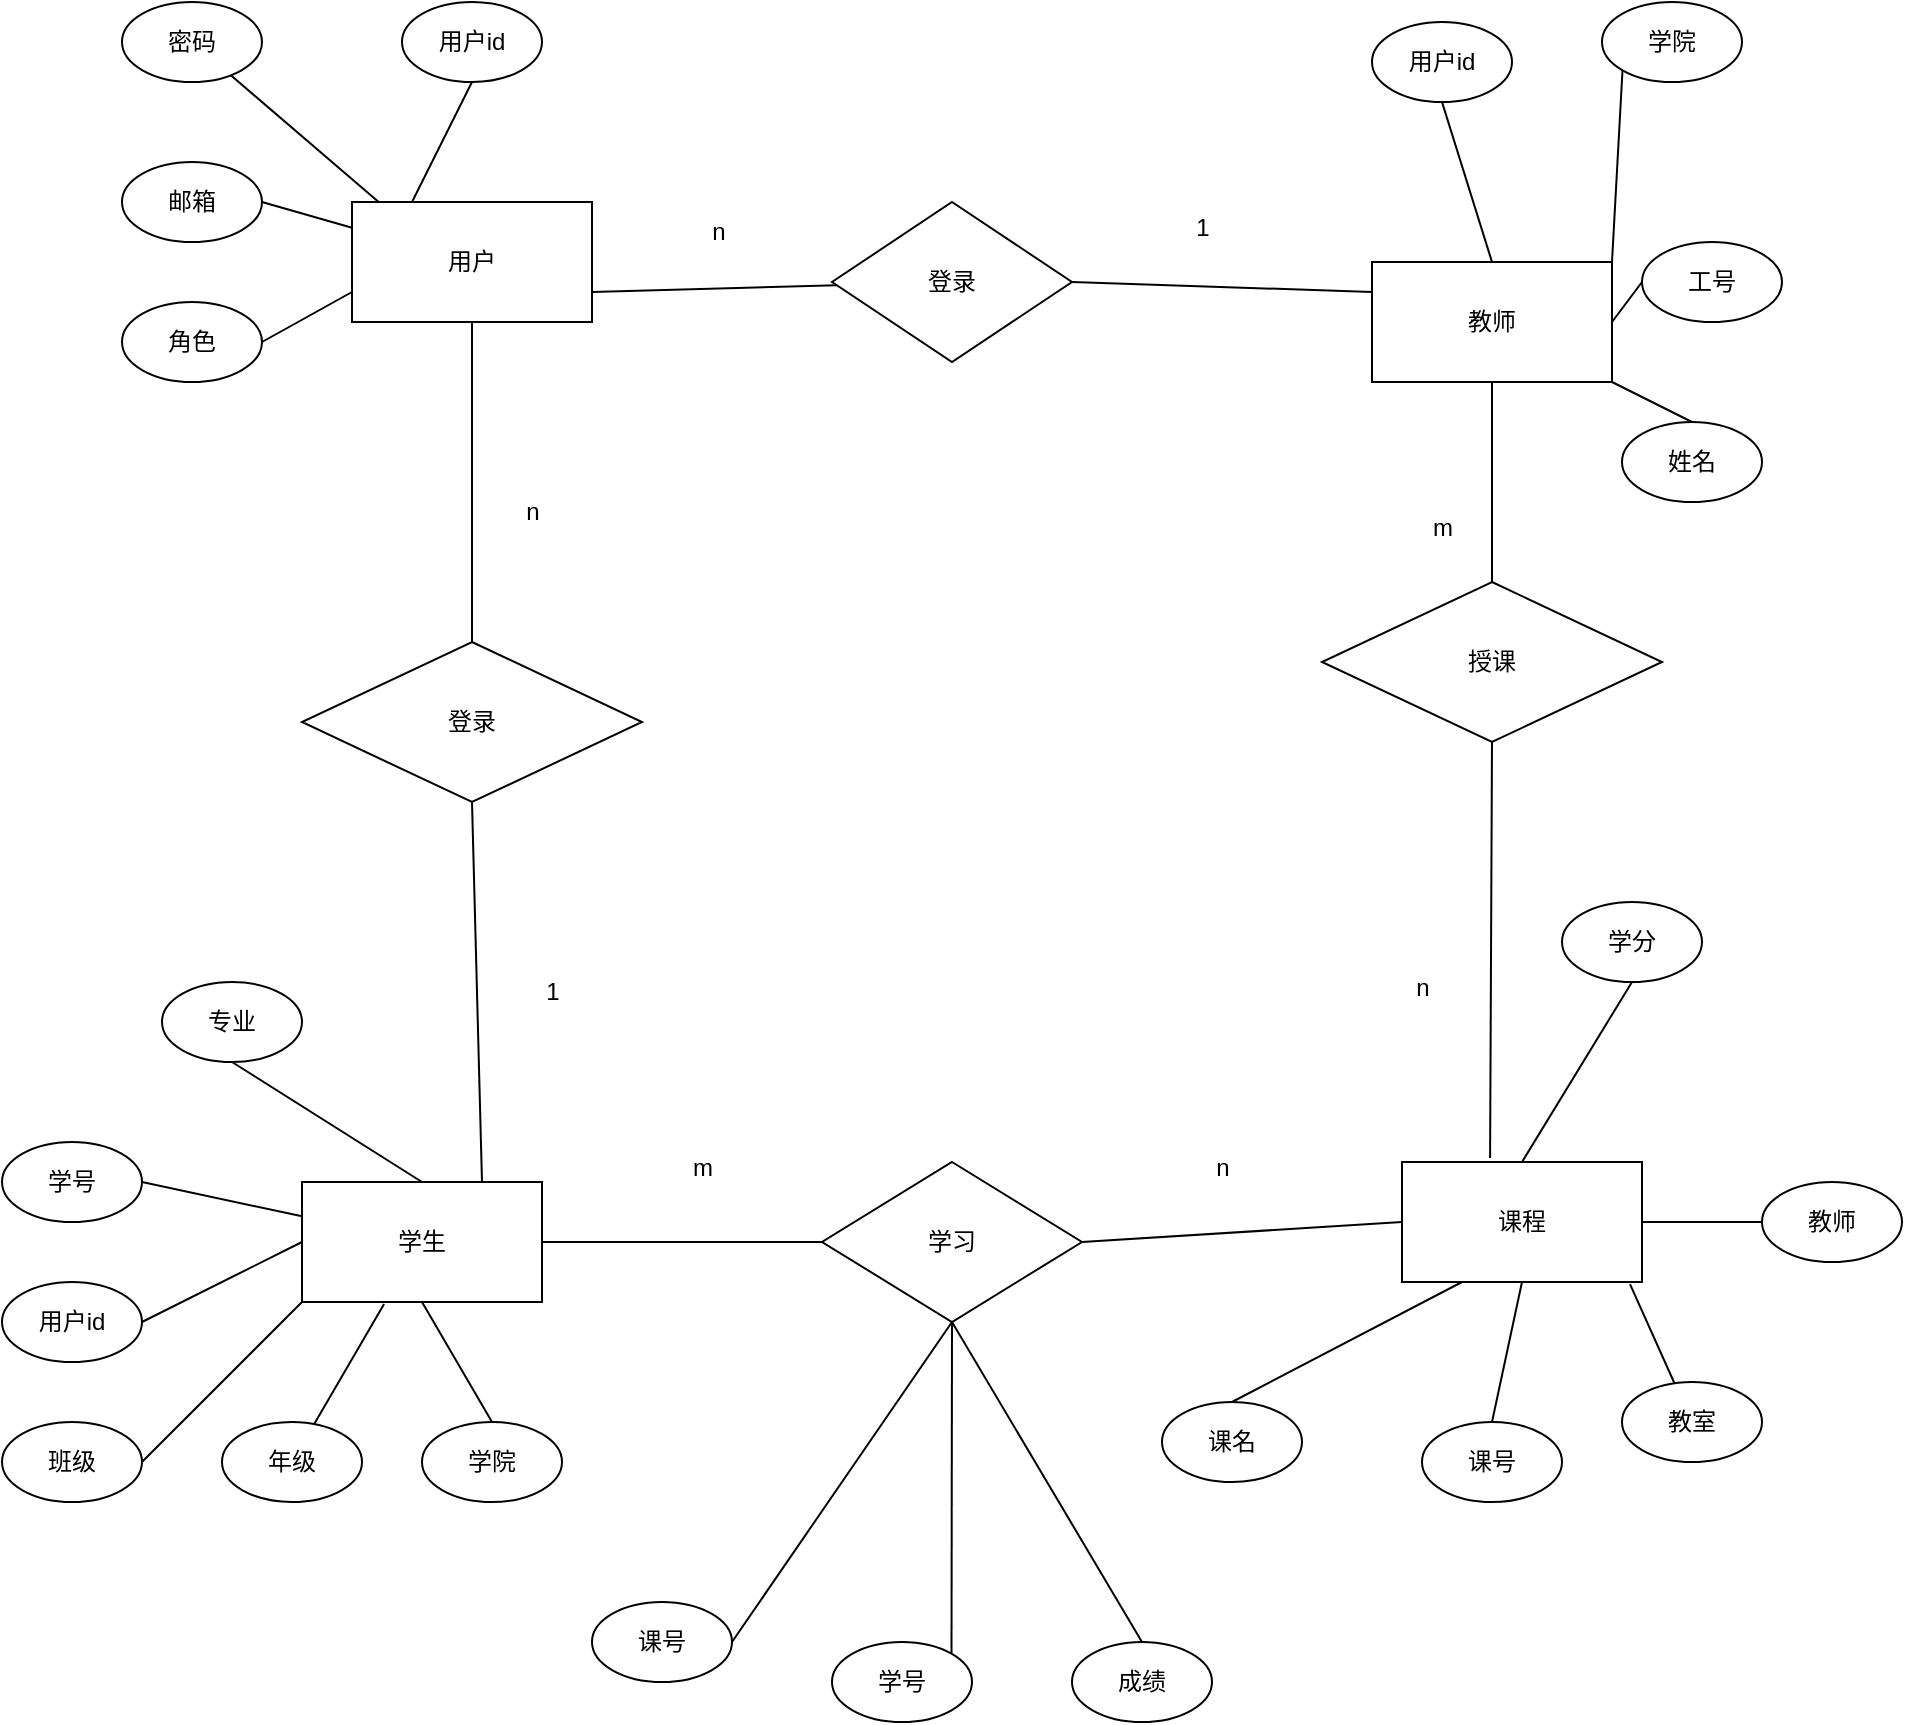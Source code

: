 <mxfile version="25.0.1">
  <diagram id="R2lEEEUBdFMjLlhIrx00" name="Page-1">
    <mxGraphModel dx="998" dy="512" grid="1" gridSize="10" guides="1" tooltips="1" connect="1" arrows="1" fold="1" page="1" pageScale="1" pageWidth="850" pageHeight="1100" math="0" shadow="0" extFonts="Permanent Marker^https://fonts.googleapis.com/css?family=Permanent+Marker">
      <root>
        <mxCell id="0" />
        <mxCell id="1" parent="0" />
        <mxCell id="oAK_HV90tDnHiXtGMGlE-3" value="密码" style="ellipse;whiteSpace=wrap;html=1;" parent="1" vertex="1">
          <mxGeometry x="90" y="240" width="70" height="40" as="geometry" />
        </mxCell>
        <mxCell id="oAK_HV90tDnHiXtGMGlE-6" value="用户id" style="ellipse;whiteSpace=wrap;html=1;" parent="1" vertex="1">
          <mxGeometry x="230" y="240" width="70" height="40" as="geometry" />
        </mxCell>
        <mxCell id="oAK_HV90tDnHiXtGMGlE-7" value="邮箱" style="ellipse;whiteSpace=wrap;html=1;" parent="1" vertex="1">
          <mxGeometry x="90" y="320" width="70" height="40" as="geometry" />
        </mxCell>
        <mxCell id="oAK_HV90tDnHiXtGMGlE-8" value="角色" style="ellipse;whiteSpace=wrap;html=1;" parent="1" vertex="1">
          <mxGeometry x="90" y="390" width="70" height="40" as="geometry" />
        </mxCell>
        <mxCell id="oAK_HV90tDnHiXtGMGlE-18" value="" style="endArrow=none;html=1;rounded=0;fontSize=12;startSize=8;endSize=8;curved=1;exitX=1;exitY=0.5;exitDx=0;exitDy=0;entryX=0;entryY=0.75;entryDx=0;entryDy=0;" parent="1" source="oAK_HV90tDnHiXtGMGlE-8" target="oAK_HV90tDnHiXtGMGlE-2" edge="1">
          <mxGeometry width="50" height="50" relative="1" as="geometry">
            <mxPoint x="220" y="430" as="sourcePoint" />
            <mxPoint x="270" y="380" as="targetPoint" />
          </mxGeometry>
        </mxCell>
        <mxCell id="oAK_HV90tDnHiXtGMGlE-19" value="" style="endArrow=none;html=1;rounded=0;fontSize=12;startSize=8;endSize=8;curved=1;exitX=1;exitY=0.5;exitDx=0;exitDy=0;" parent="1" source="oAK_HV90tDnHiXtGMGlE-2" edge="1">
          <mxGeometry width="50" height="50" relative="1" as="geometry">
            <mxPoint x="220" y="430" as="sourcePoint" />
            <mxPoint x="270" y="380" as="targetPoint" />
          </mxGeometry>
        </mxCell>
        <mxCell id="oAK_HV90tDnHiXtGMGlE-20" value="" style="endArrow=none;html=1;rounded=0;fontSize=12;startSize=8;endSize=8;curved=1;" parent="1" source="oAK_HV90tDnHiXtGMGlE-3" edge="1">
          <mxGeometry width="50" height="50" relative="1" as="geometry">
            <mxPoint x="220" y="430" as="sourcePoint" />
            <mxPoint x="230" y="350" as="targetPoint" />
          </mxGeometry>
        </mxCell>
        <mxCell id="oAK_HV90tDnHiXtGMGlE-22" value="" style="endArrow=none;html=1;rounded=0;fontSize=12;startSize=8;endSize=8;curved=1;exitX=0.5;exitY=1;exitDx=0;exitDy=0;entryX=0.25;entryY=0;entryDx=0;entryDy=0;" parent="1" source="oAK_HV90tDnHiXtGMGlE-6" target="oAK_HV90tDnHiXtGMGlE-2" edge="1">
          <mxGeometry width="50" height="50" relative="1" as="geometry">
            <mxPoint x="220" y="430" as="sourcePoint" />
            <mxPoint x="270" y="380" as="targetPoint" />
          </mxGeometry>
        </mxCell>
        <mxCell id="oAK_HV90tDnHiXtGMGlE-23" value="学生" style="rounded=0;whiteSpace=wrap;html=1;" parent="1" vertex="1">
          <mxGeometry x="180" y="830" width="120" height="60" as="geometry" />
        </mxCell>
        <mxCell id="oAK_HV90tDnHiXtGMGlE-25" value="学号" style="ellipse;whiteSpace=wrap;html=1;" parent="1" vertex="1">
          <mxGeometry x="30" y="810" width="70" height="40" as="geometry" />
        </mxCell>
        <mxCell id="oAK_HV90tDnHiXtGMGlE-26" value="用户id" style="ellipse;whiteSpace=wrap;html=1;" parent="1" vertex="1">
          <mxGeometry x="30" y="880" width="70" height="40" as="geometry" />
        </mxCell>
        <mxCell id="oAK_HV90tDnHiXtGMGlE-27" value="班级" style="ellipse;whiteSpace=wrap;html=1;" parent="1" vertex="1">
          <mxGeometry x="30" y="950" width="70" height="40" as="geometry" />
        </mxCell>
        <mxCell id="oAK_HV90tDnHiXtGMGlE-28" value="年级" style="ellipse;whiteSpace=wrap;html=1;" parent="1" vertex="1">
          <mxGeometry x="140" y="950" width="70" height="40" as="geometry" />
        </mxCell>
        <mxCell id="oAK_HV90tDnHiXtGMGlE-32" value="" style="endArrow=none;html=1;rounded=0;fontSize=12;startSize=8;endSize=8;curved=1;exitX=1;exitY=0.5;exitDx=0;exitDy=0;" parent="1" source="oAK_HV90tDnHiXtGMGlE-25" target="oAK_HV90tDnHiXtGMGlE-23" edge="1">
          <mxGeometry width="50" height="50" relative="1" as="geometry">
            <mxPoint x="160" y="760" as="sourcePoint" />
            <mxPoint x="190" y="810" as="targetPoint" />
          </mxGeometry>
        </mxCell>
        <mxCell id="oAK_HV90tDnHiXtGMGlE-33" value="" style="endArrow=none;html=1;rounded=0;fontSize=12;startSize=8;endSize=8;curved=1;exitX=1;exitY=0.5;exitDx=0;exitDy=0;" parent="1" source="oAK_HV90tDnHiXtGMGlE-7" target="oAK_HV90tDnHiXtGMGlE-2" edge="1">
          <mxGeometry width="50" height="50" relative="1" as="geometry">
            <mxPoint x="160" y="340" as="sourcePoint" />
            <mxPoint x="270" y="380" as="targetPoint" />
          </mxGeometry>
        </mxCell>
        <mxCell id="oAK_HV90tDnHiXtGMGlE-2" value="用户" style="rounded=0;whiteSpace=wrap;html=1;" parent="1" vertex="1">
          <mxGeometry x="205" y="340" width="120" height="60" as="geometry" />
        </mxCell>
        <mxCell id="oAK_HV90tDnHiXtGMGlE-35" value="" style="endArrow=none;html=1;rounded=0;fontSize=12;startSize=8;endSize=8;curved=1;entryX=1;entryY=0.5;entryDx=0;entryDy=0;exitX=0;exitY=0.5;exitDx=0;exitDy=0;" parent="1" source="oAK_HV90tDnHiXtGMGlE-23" target="oAK_HV90tDnHiXtGMGlE-26" edge="1">
          <mxGeometry width="50" height="50" relative="1" as="geometry">
            <mxPoint x="160" y="760" as="sourcePoint" />
            <mxPoint x="210" y="710" as="targetPoint" />
          </mxGeometry>
        </mxCell>
        <mxCell id="oAK_HV90tDnHiXtGMGlE-36" value="" style="endArrow=none;html=1;rounded=0;fontSize=12;startSize=8;endSize=8;curved=1;entryX=0.342;entryY=1.017;entryDx=0;entryDy=0;entryPerimeter=0;" parent="1" source="oAK_HV90tDnHiXtGMGlE-28" target="oAK_HV90tDnHiXtGMGlE-23" edge="1">
          <mxGeometry width="50" height="50" relative="1" as="geometry">
            <mxPoint x="160" y="760" as="sourcePoint" />
            <mxPoint x="210" y="710" as="targetPoint" />
          </mxGeometry>
        </mxCell>
        <mxCell id="oAK_HV90tDnHiXtGMGlE-38" value="" style="endArrow=none;html=1;rounded=0;fontSize=12;startSize=8;endSize=8;curved=1;exitX=1;exitY=0.5;exitDx=0;exitDy=0;entryX=0;entryY=1;entryDx=0;entryDy=0;" parent="1" source="oAK_HV90tDnHiXtGMGlE-27" target="oAK_HV90tDnHiXtGMGlE-23" edge="1">
          <mxGeometry width="50" height="50" relative="1" as="geometry">
            <mxPoint x="160" y="760" as="sourcePoint" />
            <mxPoint x="210" y="710" as="targetPoint" />
          </mxGeometry>
        </mxCell>
        <mxCell id="oAK_HV90tDnHiXtGMGlE-39" value="教师" style="rounded=0;whiteSpace=wrap;html=1;" parent="1" vertex="1">
          <mxGeometry x="715" y="370" width="120" height="60" as="geometry" />
        </mxCell>
        <mxCell id="oAK_HV90tDnHiXtGMGlE-41" value="用户id" style="ellipse;whiteSpace=wrap;html=1;" parent="1" vertex="1">
          <mxGeometry x="715" y="250" width="70" height="40" as="geometry" />
        </mxCell>
        <mxCell id="oAK_HV90tDnHiXtGMGlE-43" value="学院" style="ellipse;whiteSpace=wrap;html=1;" parent="1" vertex="1">
          <mxGeometry x="240" y="950" width="70" height="40" as="geometry" />
        </mxCell>
        <mxCell id="oAK_HV90tDnHiXtGMGlE-45" value="专业" style="ellipse;whiteSpace=wrap;html=1;" parent="1" vertex="1">
          <mxGeometry x="110" y="730" width="70" height="40" as="geometry" />
        </mxCell>
        <mxCell id="oAK_HV90tDnHiXtGMGlE-49" value="" style="endArrow=none;html=1;rounded=0;fontSize=12;startSize=8;endSize=8;curved=1;entryX=0.5;entryY=1;entryDx=0;entryDy=0;exitX=0.5;exitY=0;exitDx=0;exitDy=0;" parent="1" source="oAK_HV90tDnHiXtGMGlE-43" target="oAK_HV90tDnHiXtGMGlE-23" edge="1">
          <mxGeometry width="50" height="50" relative="1" as="geometry">
            <mxPoint x="240" y="960" as="sourcePoint" />
            <mxPoint x="290" y="910" as="targetPoint" />
          </mxGeometry>
        </mxCell>
        <mxCell id="oAK_HV90tDnHiXtGMGlE-51" value="学分" style="ellipse;whiteSpace=wrap;html=1;" parent="1" vertex="1">
          <mxGeometry x="810" y="690" width="70" height="40" as="geometry" />
        </mxCell>
        <mxCell id="oAK_HV90tDnHiXtGMGlE-53" value="教室" style="ellipse;whiteSpace=wrap;html=1;" parent="1" vertex="1">
          <mxGeometry x="840" y="930" width="70" height="40" as="geometry" />
        </mxCell>
        <mxCell id="oAK_HV90tDnHiXtGMGlE-54" value="课号" style="ellipse;whiteSpace=wrap;html=1;" parent="1" vertex="1">
          <mxGeometry x="740" y="950" width="70" height="40" as="geometry" />
        </mxCell>
        <mxCell id="oAK_HV90tDnHiXtGMGlE-55" value="课名" style="ellipse;whiteSpace=wrap;html=1;" parent="1" vertex="1">
          <mxGeometry x="610" y="940" width="70" height="40" as="geometry" />
        </mxCell>
        <mxCell id="oAK_HV90tDnHiXtGMGlE-57" value="工号" style="ellipse;whiteSpace=wrap;html=1;" parent="1" vertex="1">
          <mxGeometry x="850" y="360" width="70" height="40" as="geometry" />
        </mxCell>
        <mxCell id="oAK_HV90tDnHiXtGMGlE-58" value="姓名" style="ellipse;whiteSpace=wrap;html=1;" parent="1" vertex="1">
          <mxGeometry x="840" y="450" width="70" height="40" as="geometry" />
        </mxCell>
        <mxCell id="oAK_HV90tDnHiXtGMGlE-59" value="学院" style="ellipse;whiteSpace=wrap;html=1;" parent="1" vertex="1">
          <mxGeometry x="830" y="240" width="70" height="40" as="geometry" />
        </mxCell>
        <mxCell id="oAK_HV90tDnHiXtGMGlE-61" value="" style="endArrow=none;html=1;rounded=0;fontSize=12;startSize=8;endSize=8;curved=1;entryX=1;entryY=1;entryDx=0;entryDy=0;exitX=0.5;exitY=0;exitDx=0;exitDy=0;" parent="1" source="oAK_HV90tDnHiXtGMGlE-58" target="oAK_HV90tDnHiXtGMGlE-39" edge="1">
          <mxGeometry width="50" height="50" relative="1" as="geometry">
            <mxPoint x="610" y="450" as="sourcePoint" />
            <mxPoint x="660" y="400" as="targetPoint" />
          </mxGeometry>
        </mxCell>
        <mxCell id="oAK_HV90tDnHiXtGMGlE-62" value="课程" style="rounded=0;whiteSpace=wrap;html=1;" parent="1" vertex="1">
          <mxGeometry x="730" y="820" width="120" height="60" as="geometry" />
        </mxCell>
        <mxCell id="oAK_HV90tDnHiXtGMGlE-64" value="" style="endArrow=none;html=1;rounded=0;fontSize=12;startSize=8;endSize=8;curved=1;entryX=1;entryY=0.5;entryDx=0;entryDy=0;exitX=0;exitY=0.5;exitDx=0;exitDy=0;" parent="1" source="oAK_HV90tDnHiXtGMGlE-57" target="oAK_HV90tDnHiXtGMGlE-39" edge="1">
          <mxGeometry width="50" height="50" relative="1" as="geometry">
            <mxPoint x="610" y="630" as="sourcePoint" />
            <mxPoint x="660" y="580" as="targetPoint" />
          </mxGeometry>
        </mxCell>
        <mxCell id="oAK_HV90tDnHiXtGMGlE-65" value="" style="endArrow=none;html=1;rounded=0;fontSize=12;startSize=8;endSize=8;curved=1;entryX=0.5;entryY=1;entryDx=0;entryDy=0;exitX=0.5;exitY=0;exitDx=0;exitDy=0;" parent="1" source="oAK_HV90tDnHiXtGMGlE-39" target="oAK_HV90tDnHiXtGMGlE-41" edge="1">
          <mxGeometry width="50" height="50" relative="1" as="geometry">
            <mxPoint x="740" y="350" as="sourcePoint" />
            <mxPoint x="790" y="300" as="targetPoint" />
          </mxGeometry>
        </mxCell>
        <mxCell id="oAK_HV90tDnHiXtGMGlE-66" style="edgeStyle=none;curved=1;rounded=0;orthogonalLoop=1;jettySize=auto;html=1;exitX=0.5;exitY=1;exitDx=0;exitDy=0;fontSize=12;startSize=8;endSize=8;" parent="1" source="oAK_HV90tDnHiXtGMGlE-55" target="oAK_HV90tDnHiXtGMGlE-55" edge="1">
          <mxGeometry relative="1" as="geometry" />
        </mxCell>
        <mxCell id="oAK_HV90tDnHiXtGMGlE-68" value="" style="endArrow=none;html=1;rounded=0;fontSize=12;startSize=8;endSize=8;curved=1;exitX=0.5;exitY=0;exitDx=0;exitDy=0;entryX=0.25;entryY=1;entryDx=0;entryDy=0;" parent="1" source="oAK_HV90tDnHiXtGMGlE-55" target="oAK_HV90tDnHiXtGMGlE-62" edge="1">
          <mxGeometry width="50" height="50" relative="1" as="geometry">
            <mxPoint x="590" y="730" as="sourcePoint" />
            <mxPoint x="640" y="680" as="targetPoint" />
          </mxGeometry>
        </mxCell>
        <mxCell id="oAK_HV90tDnHiXtGMGlE-69" value="" style="endArrow=none;html=1;rounded=0;fontSize=12;startSize=8;endSize=8;curved=1;exitX=0.5;exitY=0;exitDx=0;exitDy=0;entryX=0.5;entryY=1;entryDx=0;entryDy=0;" parent="1" source="oAK_HV90tDnHiXtGMGlE-54" target="oAK_HV90tDnHiXtGMGlE-62" edge="1">
          <mxGeometry width="50" height="50" relative="1" as="geometry">
            <mxPoint x="590" y="730" as="sourcePoint" />
            <mxPoint x="640" y="680" as="targetPoint" />
          </mxGeometry>
        </mxCell>
        <mxCell id="oAK_HV90tDnHiXtGMGlE-70" value="" style="endArrow=none;html=1;rounded=0;fontSize=12;startSize=8;endSize=8;curved=1;entryX=0.95;entryY=1.017;entryDx=0;entryDy=0;entryPerimeter=0;" parent="1" source="oAK_HV90tDnHiXtGMGlE-53" target="oAK_HV90tDnHiXtGMGlE-62" edge="1">
          <mxGeometry width="50" height="50" relative="1" as="geometry">
            <mxPoint x="590" y="730" as="sourcePoint" />
            <mxPoint x="640" y="680" as="targetPoint" />
          </mxGeometry>
        </mxCell>
        <mxCell id="oAK_HV90tDnHiXtGMGlE-75" value="成绩" style="ellipse;whiteSpace=wrap;html=1;" parent="1" vertex="1">
          <mxGeometry x="565" y="1060" width="70" height="40" as="geometry" />
        </mxCell>
        <mxCell id="oAK_HV90tDnHiXtGMGlE-76" value="课号" style="ellipse;whiteSpace=wrap;html=1;" parent="1" vertex="1">
          <mxGeometry x="325" y="1040" width="70" height="40" as="geometry" />
        </mxCell>
        <mxCell id="oAK_HV90tDnHiXtGMGlE-77" value="学号" style="ellipse;whiteSpace=wrap;html=1;" parent="1" vertex="1">
          <mxGeometry x="445" y="1060" width="70" height="40" as="geometry" />
        </mxCell>
        <mxCell id="oAK_HV90tDnHiXtGMGlE-78" value="教师" style="ellipse;whiteSpace=wrap;html=1;" parent="1" vertex="1">
          <mxGeometry x="910" y="830" width="70" height="40" as="geometry" />
        </mxCell>
        <mxCell id="oAK_HV90tDnHiXtGMGlE-82" value="" style="endArrow=none;html=1;rounded=0;fontSize=12;startSize=8;endSize=8;curved=1;exitX=0.5;exitY=0;exitDx=0;exitDy=0;entryX=0.5;entryY=1;entryDx=0;entryDy=0;" parent="1" source="oAK_HV90tDnHiXtGMGlE-62" target="oAK_HV90tDnHiXtGMGlE-51" edge="1">
          <mxGeometry width="50" height="50" relative="1" as="geometry">
            <mxPoint x="500" y="540" as="sourcePoint" />
            <mxPoint x="550" y="490" as="targetPoint" />
          </mxGeometry>
        </mxCell>
        <mxCell id="oAK_HV90tDnHiXtGMGlE-83" value="" style="endArrow=none;html=1;rounded=0;fontSize=12;startSize=8;endSize=8;curved=1;exitX=1;exitY=0.5;exitDx=0;exitDy=0;entryX=0;entryY=0.5;entryDx=0;entryDy=0;" parent="1" source="oAK_HV90tDnHiXtGMGlE-62" target="oAK_HV90tDnHiXtGMGlE-78" edge="1">
          <mxGeometry width="50" height="50" relative="1" as="geometry">
            <mxPoint x="500" y="540" as="sourcePoint" />
            <mxPoint x="550" y="490" as="targetPoint" />
          </mxGeometry>
        </mxCell>
        <mxCell id="oAK_HV90tDnHiXtGMGlE-86" value="" style="endArrow=none;html=1;rounded=0;fontSize=12;startSize=8;endSize=8;curved=1;entryX=1;entryY=0.5;entryDx=0;entryDy=0;exitX=0.5;exitY=1;exitDx=0;exitDy=0;" parent="1" source="oAK_HV90tDnHiXtGMGlE-91" target="oAK_HV90tDnHiXtGMGlE-76" edge="1">
          <mxGeometry width="50" height="50" relative="1" as="geometry">
            <mxPoint x="460" y="1127.5" as="sourcePoint" />
            <mxPoint x="432.5" y="1100" as="targetPoint" />
          </mxGeometry>
        </mxCell>
        <mxCell id="oAK_HV90tDnHiXtGMGlE-87" value="" style="endArrow=none;html=1;rounded=0;fontSize=12;startSize=8;endSize=8;curved=1;exitX=1;exitY=0;exitDx=0;exitDy=0;entryX=0.5;entryY=1;entryDx=0;entryDy=0;" parent="1" source="oAK_HV90tDnHiXtGMGlE-77" target="oAK_HV90tDnHiXtGMGlE-91" edge="1">
          <mxGeometry width="50" height="50" relative="1" as="geometry">
            <mxPoint x="462.5" y="1160" as="sourcePoint" />
            <mxPoint x="460" y="1145" as="targetPoint" />
          </mxGeometry>
        </mxCell>
        <mxCell id="oAK_HV90tDnHiXtGMGlE-90" value="" style="endArrow=none;html=1;rounded=0;fontSize=12;startSize=8;endSize=8;curved=1;exitX=0.5;exitY=1;exitDx=0;exitDy=0;entryX=0.5;entryY=0;entryDx=0;entryDy=0;" parent="1" source="oAK_HV90tDnHiXtGMGlE-45" target="oAK_HV90tDnHiXtGMGlE-23" edge="1">
          <mxGeometry width="50" height="50" relative="1" as="geometry">
            <mxPoint x="440" y="600" as="sourcePoint" />
            <mxPoint x="490" y="550" as="targetPoint" />
          </mxGeometry>
        </mxCell>
        <mxCell id="oAK_HV90tDnHiXtGMGlE-91" value="学习" style="rhombus;whiteSpace=wrap;html=1;" parent="1" vertex="1">
          <mxGeometry x="440" y="820" width="130" height="80" as="geometry" />
        </mxCell>
        <mxCell id="oAK_HV90tDnHiXtGMGlE-92" value="" style="endArrow=none;html=1;rounded=0;fontSize=12;startSize=8;endSize=8;curved=1;exitX=1;exitY=0.5;exitDx=0;exitDy=0;entryX=0;entryY=0.5;entryDx=0;entryDy=0;" parent="1" source="oAK_HV90tDnHiXtGMGlE-23" target="oAK_HV90tDnHiXtGMGlE-91" edge="1">
          <mxGeometry width="50" height="50" relative="1" as="geometry">
            <mxPoint x="500" y="620" as="sourcePoint" />
            <mxPoint x="550" y="570" as="targetPoint" />
          </mxGeometry>
        </mxCell>
        <mxCell id="oAK_HV90tDnHiXtGMGlE-94" value="" style="endArrow=none;html=1;rounded=0;fontSize=12;startSize=8;endSize=8;curved=1;exitX=1;exitY=0.5;exitDx=0;exitDy=0;entryX=0;entryY=0.5;entryDx=0;entryDy=0;" parent="1" source="oAK_HV90tDnHiXtGMGlE-91" target="oAK_HV90tDnHiXtGMGlE-62" edge="1">
          <mxGeometry width="50" height="50" relative="1" as="geometry">
            <mxPoint x="500" y="620" as="sourcePoint" />
            <mxPoint x="550" y="570" as="targetPoint" />
          </mxGeometry>
        </mxCell>
        <mxCell id="oAK_HV90tDnHiXtGMGlE-96" value="" style="endArrow=none;html=1;rounded=0;fontSize=12;startSize=8;endSize=8;curved=1;entryX=0;entryY=1;entryDx=0;entryDy=0;exitX=1;exitY=0;exitDx=0;exitDy=0;" parent="1" source="oAK_HV90tDnHiXtGMGlE-39" target="oAK_HV90tDnHiXtGMGlE-59" edge="1">
          <mxGeometry width="50" height="50" relative="1" as="geometry">
            <mxPoint x="600" y="660" as="sourcePoint" />
            <mxPoint x="630" y="620" as="targetPoint" />
          </mxGeometry>
        </mxCell>
        <mxCell id="oAK_HV90tDnHiXtGMGlE-97" value="授课" style="rhombus;whiteSpace=wrap;html=1;" parent="1" vertex="1">
          <mxGeometry x="690" y="530" width="170" height="80" as="geometry" />
        </mxCell>
        <mxCell id="oAK_HV90tDnHiXtGMGlE-98" value="" style="endArrow=none;html=1;rounded=0;fontSize=12;startSize=8;endSize=8;curved=1;entryX=0.5;entryY=1;entryDx=0;entryDy=0;exitX=0.5;exitY=0;exitDx=0;exitDy=0;" parent="1" source="oAK_HV90tDnHiXtGMGlE-97" target="oAK_HV90tDnHiXtGMGlE-39" edge="1">
          <mxGeometry width="50" height="50" relative="1" as="geometry">
            <mxPoint x="500" y="620" as="sourcePoint" />
            <mxPoint x="550" y="570" as="targetPoint" />
          </mxGeometry>
        </mxCell>
        <mxCell id="oAK_HV90tDnHiXtGMGlE-99" value="" style="endArrow=none;html=1;rounded=0;fontSize=12;startSize=8;endSize=8;curved=1;entryX=0.5;entryY=1;entryDx=0;entryDy=0;exitX=0.367;exitY=-0.033;exitDx=0;exitDy=0;exitPerimeter=0;" parent="1" source="oAK_HV90tDnHiXtGMGlE-62" target="oAK_HV90tDnHiXtGMGlE-97" edge="1">
          <mxGeometry width="50" height="50" relative="1" as="geometry">
            <mxPoint x="500" y="620" as="sourcePoint" />
            <mxPoint x="550" y="570" as="targetPoint" />
          </mxGeometry>
        </mxCell>
        <mxCell id="oAK_HV90tDnHiXtGMGlE-100" value="登录" style="rhombus;whiteSpace=wrap;html=1;" parent="1" vertex="1">
          <mxGeometry x="180" y="560" width="170" height="80" as="geometry" />
        </mxCell>
        <mxCell id="oAK_HV90tDnHiXtGMGlE-101" value="" style="endArrow=none;html=1;rounded=0;fontSize=12;startSize=8;endSize=8;curved=1;exitX=0.5;exitY=1;exitDx=0;exitDy=0;entryX=0.75;entryY=0;entryDx=0;entryDy=0;" parent="1" source="oAK_HV90tDnHiXtGMGlE-100" target="oAK_HV90tDnHiXtGMGlE-23" edge="1">
          <mxGeometry width="50" height="50" relative="1" as="geometry">
            <mxPoint x="500" y="620" as="sourcePoint" />
            <mxPoint x="550" y="570" as="targetPoint" />
          </mxGeometry>
        </mxCell>
        <mxCell id="oAK_HV90tDnHiXtGMGlE-102" value="" style="endArrow=none;html=1;rounded=0;fontSize=12;startSize=8;endSize=8;curved=1;exitX=0.5;exitY=1;exitDx=0;exitDy=0;entryX=0.5;entryY=0;entryDx=0;entryDy=0;" parent="1" source="oAK_HV90tDnHiXtGMGlE-2" target="oAK_HV90tDnHiXtGMGlE-100" edge="1">
          <mxGeometry width="50" height="50" relative="1" as="geometry">
            <mxPoint x="500" y="620" as="sourcePoint" />
            <mxPoint x="550" y="570" as="targetPoint" />
          </mxGeometry>
        </mxCell>
        <mxCell id="oAK_HV90tDnHiXtGMGlE-103" value="" style="endArrow=none;html=1;rounded=0;fontSize=12;startSize=8;endSize=8;curved=1;exitX=1;exitY=0.75;exitDx=0;exitDy=0;" parent="1" source="oAK_HV90tDnHiXtGMGlE-2" target="oAK_HV90tDnHiXtGMGlE-104" edge="1">
          <mxGeometry width="50" height="50" relative="1" as="geometry">
            <mxPoint x="500" y="620" as="sourcePoint" />
            <mxPoint x="550" y="570" as="targetPoint" />
          </mxGeometry>
        </mxCell>
        <mxCell id="oAK_HV90tDnHiXtGMGlE-104" value="登录" style="rhombus;whiteSpace=wrap;html=1;" parent="1" vertex="1">
          <mxGeometry x="445" y="340" width="120" height="80" as="geometry" />
        </mxCell>
        <mxCell id="oAK_HV90tDnHiXtGMGlE-105" value="" style="endArrow=none;html=1;rounded=0;fontSize=12;startSize=8;endSize=8;curved=1;entryX=0;entryY=0.25;entryDx=0;entryDy=0;exitX=1;exitY=0.5;exitDx=0;exitDy=0;" parent="1" source="oAK_HV90tDnHiXtGMGlE-104" target="oAK_HV90tDnHiXtGMGlE-39" edge="1">
          <mxGeometry width="50" height="50" relative="1" as="geometry">
            <mxPoint x="640" y="430" as="sourcePoint" />
            <mxPoint x="630" y="620" as="targetPoint" />
          </mxGeometry>
        </mxCell>
        <mxCell id="SBnsjm32SH0YRzyxphJb-1" value="n" style="text;html=1;align=center;verticalAlign=middle;resizable=0;points=[];autosize=1;strokeColor=none;fillColor=none;" vertex="1" parent="1">
          <mxGeometry x="372.5" y="340" width="30" height="30" as="geometry" />
        </mxCell>
        <mxCell id="SBnsjm32SH0YRzyxphJb-2" value="1" style="text;html=1;align=center;verticalAlign=middle;resizable=0;points=[];autosize=1;strokeColor=none;fillColor=none;" vertex="1" parent="1">
          <mxGeometry x="615" y="338" width="30" height="30" as="geometry" />
        </mxCell>
        <mxCell id="SBnsjm32SH0YRzyxphJb-3" value="n" style="text;html=1;align=center;verticalAlign=middle;resizable=0;points=[];autosize=1;strokeColor=none;fillColor=none;" vertex="1" parent="1">
          <mxGeometry x="280" y="480" width="30" height="30" as="geometry" />
        </mxCell>
        <mxCell id="SBnsjm32SH0YRzyxphJb-4" value="1" style="text;html=1;align=center;verticalAlign=middle;resizable=0;points=[];autosize=1;strokeColor=none;fillColor=none;" vertex="1" parent="1">
          <mxGeometry x="290" y="720" width="30" height="30" as="geometry" />
        </mxCell>
        <mxCell id="SBnsjm32SH0YRzyxphJb-6" value="" style="endArrow=none;html=1;rounded=0;entryX=0.5;entryY=0;entryDx=0;entryDy=0;exitX=0.5;exitY=1;exitDx=0;exitDy=0;" edge="1" parent="1" source="oAK_HV90tDnHiXtGMGlE-91" target="oAK_HV90tDnHiXtGMGlE-75">
          <mxGeometry width="50" height="50" relative="1" as="geometry">
            <mxPoint x="500" y="1090" as="sourcePoint" />
            <mxPoint x="550" y="1040" as="targetPoint" />
          </mxGeometry>
        </mxCell>
        <mxCell id="SBnsjm32SH0YRzyxphJb-7" value="m" style="text;html=1;align=center;verticalAlign=middle;resizable=0;points=[];autosize=1;strokeColor=none;fillColor=none;" vertex="1" parent="1">
          <mxGeometry x="735" y="488" width="30" height="30" as="geometry" />
        </mxCell>
        <mxCell id="SBnsjm32SH0YRzyxphJb-8" value="n" style="text;html=1;align=center;verticalAlign=middle;resizable=0;points=[];autosize=1;strokeColor=none;fillColor=none;" vertex="1" parent="1">
          <mxGeometry x="725" y="718" width="30" height="30" as="geometry" />
        </mxCell>
        <mxCell id="SBnsjm32SH0YRzyxphJb-9" value="m" style="text;html=1;align=center;verticalAlign=middle;resizable=0;points=[];autosize=1;strokeColor=none;fillColor=none;" vertex="1" parent="1">
          <mxGeometry x="365" y="808" width="30" height="30" as="geometry" />
        </mxCell>
        <mxCell id="SBnsjm32SH0YRzyxphJb-10" value="n" style="text;html=1;align=center;verticalAlign=middle;resizable=0;points=[];autosize=1;strokeColor=none;fillColor=none;" vertex="1" parent="1">
          <mxGeometry x="625" y="808" width="30" height="30" as="geometry" />
        </mxCell>
      </root>
    </mxGraphModel>
  </diagram>
</mxfile>
